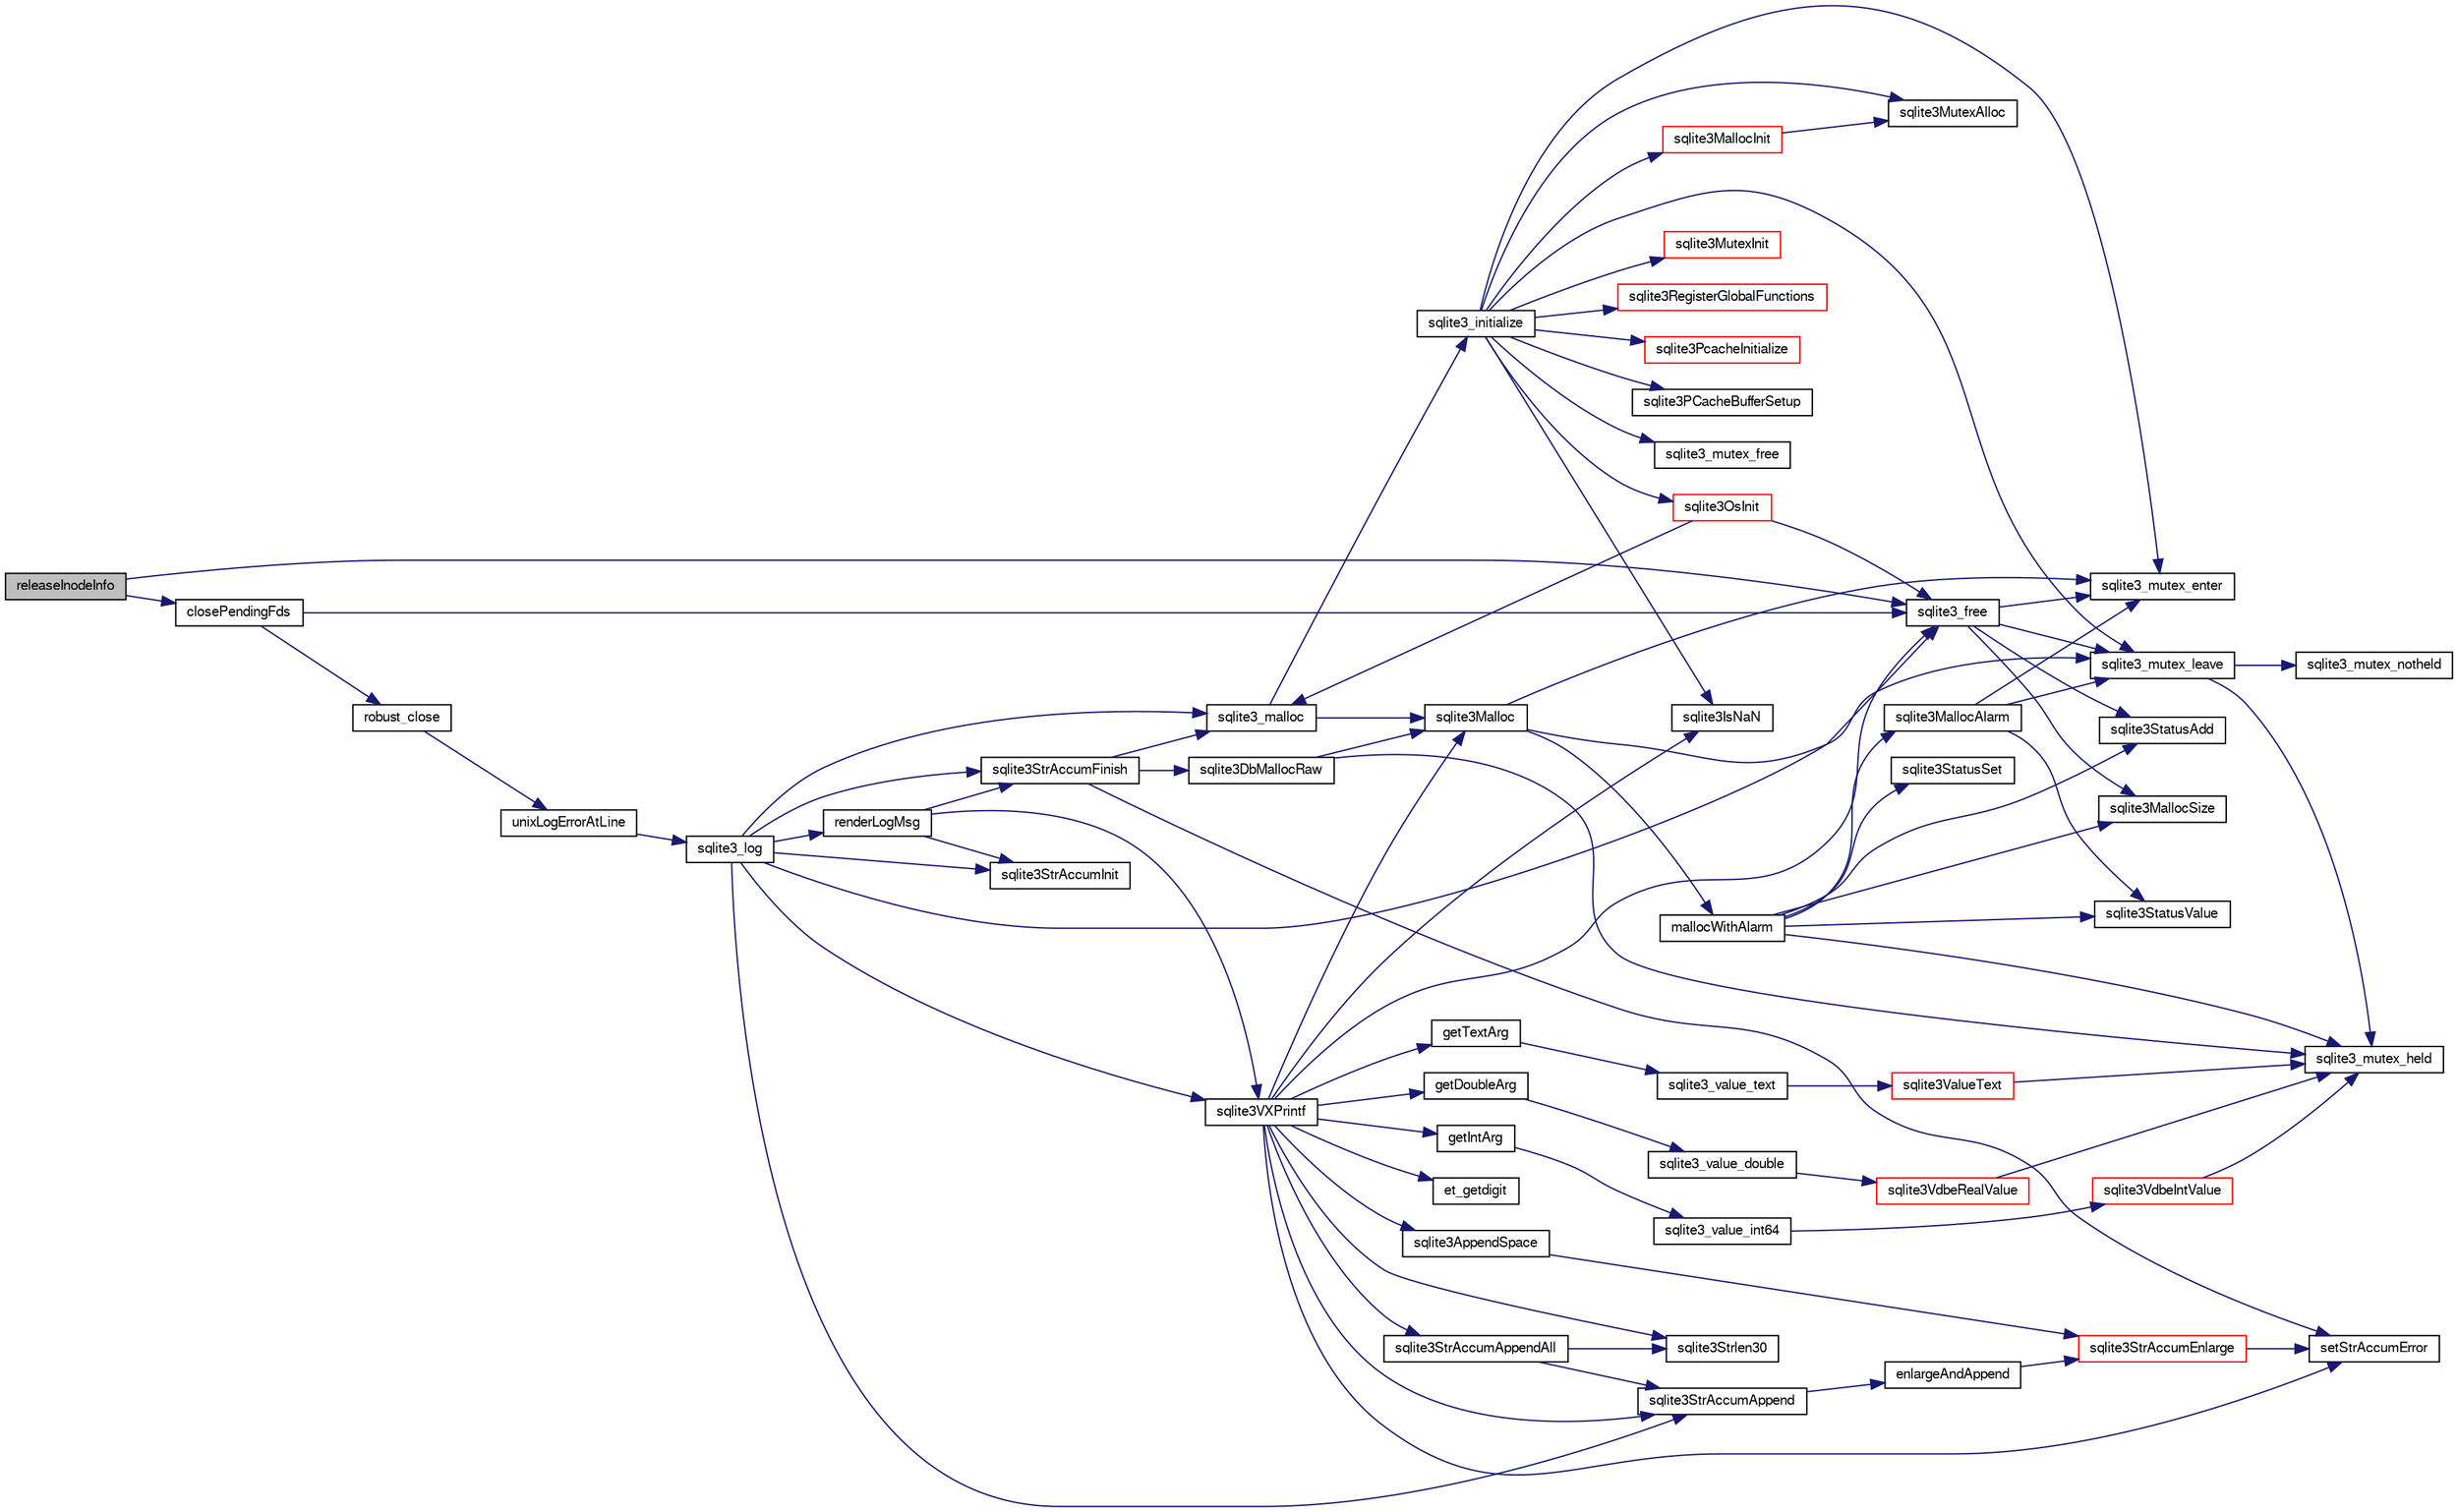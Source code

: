 digraph "releaseInodeInfo"
{
  edge [fontname="FreeSans",fontsize="10",labelfontname="FreeSans",labelfontsize="10"];
  node [fontname="FreeSans",fontsize="10",shape=record];
  rankdir="LR";
  Node260358 [label="releaseInodeInfo",height=0.2,width=0.4,color="black", fillcolor="grey75", style="filled", fontcolor="black"];
  Node260358 -> Node260359 [color="midnightblue",fontsize="10",style="solid",fontname="FreeSans"];
  Node260359 [label="closePendingFds",height=0.2,width=0.4,color="black", fillcolor="white", style="filled",URL="$sqlite3_8c.html#a5ce21209c92740d0a7171235d32f2ada"];
  Node260359 -> Node260360 [color="midnightblue",fontsize="10",style="solid",fontname="FreeSans"];
  Node260360 [label="robust_close",height=0.2,width=0.4,color="black", fillcolor="white", style="filled",URL="$sqlite3_8c.html#abc25d22670649c241bee8c46921988ab"];
  Node260360 -> Node260361 [color="midnightblue",fontsize="10",style="solid",fontname="FreeSans"];
  Node260361 [label="unixLogErrorAtLine",height=0.2,width=0.4,color="black", fillcolor="white", style="filled",URL="$sqlite3_8c.html#a23b4a35445d08fc62ef2d5c3d56c1640"];
  Node260361 -> Node260362 [color="midnightblue",fontsize="10",style="solid",fontname="FreeSans"];
  Node260362 [label="sqlite3_log",height=0.2,width=0.4,color="black", fillcolor="white", style="filled",URL="$sqlite3_8c.html#a298c9699bf9c143662c6b1fec4b2dc3b"];
  Node260362 -> Node260363 [color="midnightblue",fontsize="10",style="solid",fontname="FreeSans"];
  Node260363 [label="renderLogMsg",height=0.2,width=0.4,color="black", fillcolor="white", style="filled",URL="$sqlite3_8c.html#a7a02b43ce0a27bb52085c7f446d115af"];
  Node260363 -> Node260364 [color="midnightblue",fontsize="10",style="solid",fontname="FreeSans"];
  Node260364 [label="sqlite3StrAccumInit",height=0.2,width=0.4,color="black", fillcolor="white", style="filled",URL="$sqlite3_8c.html#aabf95e113b9d54d519cd15a56215f560"];
  Node260363 -> Node260365 [color="midnightblue",fontsize="10",style="solid",fontname="FreeSans"];
  Node260365 [label="sqlite3VXPrintf",height=0.2,width=0.4,color="black", fillcolor="white", style="filled",URL="$sqlite3_8c.html#a63c25806c9bd4a2b76f9a0eb232c6bde"];
  Node260365 -> Node260366 [color="midnightblue",fontsize="10",style="solid",fontname="FreeSans"];
  Node260366 [label="sqlite3StrAccumAppend",height=0.2,width=0.4,color="black", fillcolor="white", style="filled",URL="$sqlite3_8c.html#a56664fa33def33c5a5245b623441d5e0"];
  Node260366 -> Node260367 [color="midnightblue",fontsize="10",style="solid",fontname="FreeSans"];
  Node260367 [label="enlargeAndAppend",height=0.2,width=0.4,color="black", fillcolor="white", style="filled",URL="$sqlite3_8c.html#a25b21e61dc0883d849890eaa8a18088a"];
  Node260367 -> Node260368 [color="midnightblue",fontsize="10",style="solid",fontname="FreeSans"];
  Node260368 [label="sqlite3StrAccumEnlarge",height=0.2,width=0.4,color="red", fillcolor="white", style="filled",URL="$sqlite3_8c.html#a38976500a97c69d65086eeccca82dd96"];
  Node260368 -> Node260369 [color="midnightblue",fontsize="10",style="solid",fontname="FreeSans"];
  Node260369 [label="setStrAccumError",height=0.2,width=0.4,color="black", fillcolor="white", style="filled",URL="$sqlite3_8c.html#a3dc479a1fc8ba1ab8edfe51f8a0b102c"];
  Node260365 -> Node260638 [color="midnightblue",fontsize="10",style="solid",fontname="FreeSans"];
  Node260638 [label="getIntArg",height=0.2,width=0.4,color="black", fillcolor="white", style="filled",URL="$sqlite3_8c.html#abff258963dbd9205fb299851a64c67be"];
  Node260638 -> Node260522 [color="midnightblue",fontsize="10",style="solid",fontname="FreeSans"];
  Node260522 [label="sqlite3_value_int64",height=0.2,width=0.4,color="black", fillcolor="white", style="filled",URL="$sqlite3_8c.html#ab38d8627f4750672e72712df0b709e0d"];
  Node260522 -> Node260510 [color="midnightblue",fontsize="10",style="solid",fontname="FreeSans"];
  Node260510 [label="sqlite3VdbeIntValue",height=0.2,width=0.4,color="red", fillcolor="white", style="filled",URL="$sqlite3_8c.html#a3dc28e3bfdbecf81633c3697a3aacd45"];
  Node260510 -> Node260372 [color="midnightblue",fontsize="10",style="solid",fontname="FreeSans"];
  Node260372 [label="sqlite3_mutex_held",height=0.2,width=0.4,color="black", fillcolor="white", style="filled",URL="$sqlite3_8c.html#acf77da68932b6bc163c5e68547ecc3e7"];
  Node260365 -> Node260384 [color="midnightblue",fontsize="10",style="solid",fontname="FreeSans"];
  Node260384 [label="sqlite3Malloc",height=0.2,width=0.4,color="black", fillcolor="white", style="filled",URL="$sqlite3_8c.html#a361a2eaa846b1885f123abe46f5d8b2b"];
  Node260384 -> Node260378 [color="midnightblue",fontsize="10",style="solid",fontname="FreeSans"];
  Node260378 [label="sqlite3_mutex_enter",height=0.2,width=0.4,color="black", fillcolor="white", style="filled",URL="$sqlite3_8c.html#a1c12cde690bd89f104de5cbad12a6bf5"];
  Node260384 -> Node260385 [color="midnightblue",fontsize="10",style="solid",fontname="FreeSans"];
  Node260385 [label="mallocWithAlarm",height=0.2,width=0.4,color="black", fillcolor="white", style="filled",URL="$sqlite3_8c.html#ab070d5cf8e48ec8a6a43cf025d48598b"];
  Node260385 -> Node260372 [color="midnightblue",fontsize="10",style="solid",fontname="FreeSans"];
  Node260385 -> Node260386 [color="midnightblue",fontsize="10",style="solid",fontname="FreeSans"];
  Node260386 [label="sqlite3StatusSet",height=0.2,width=0.4,color="black", fillcolor="white", style="filled",URL="$sqlite3_8c.html#afec7586c01fcb5ea17dc9d7725a589d9"];
  Node260385 -> Node260387 [color="midnightblue",fontsize="10",style="solid",fontname="FreeSans"];
  Node260387 [label="sqlite3StatusValue",height=0.2,width=0.4,color="black", fillcolor="white", style="filled",URL="$sqlite3_8c.html#a30b8ac296c6e200c1fa57708d52c6ef6"];
  Node260385 -> Node260388 [color="midnightblue",fontsize="10",style="solid",fontname="FreeSans"];
  Node260388 [label="sqlite3MallocAlarm",height=0.2,width=0.4,color="black", fillcolor="white", style="filled",URL="$sqlite3_8c.html#ada66988e8471d1198f3219c062377508"];
  Node260388 -> Node260387 [color="midnightblue",fontsize="10",style="solid",fontname="FreeSans"];
  Node260388 -> Node260380 [color="midnightblue",fontsize="10",style="solid",fontname="FreeSans"];
  Node260380 [label="sqlite3_mutex_leave",height=0.2,width=0.4,color="black", fillcolor="white", style="filled",URL="$sqlite3_8c.html#a5838d235601dbd3c1fa993555c6bcc93"];
  Node260380 -> Node260372 [color="midnightblue",fontsize="10",style="solid",fontname="FreeSans"];
  Node260380 -> Node260381 [color="midnightblue",fontsize="10",style="solid",fontname="FreeSans"];
  Node260381 [label="sqlite3_mutex_notheld",height=0.2,width=0.4,color="black", fillcolor="white", style="filled",URL="$sqlite3_8c.html#a83967c837c1c000d3b5adcfaa688f5dc"];
  Node260388 -> Node260378 [color="midnightblue",fontsize="10",style="solid",fontname="FreeSans"];
  Node260385 -> Node260375 [color="midnightblue",fontsize="10",style="solid",fontname="FreeSans"];
  Node260375 [label="sqlite3MallocSize",height=0.2,width=0.4,color="black", fillcolor="white", style="filled",URL="$sqlite3_8c.html#acf5d2a5f35270bafb050bd2def576955"];
  Node260385 -> Node260379 [color="midnightblue",fontsize="10",style="solid",fontname="FreeSans"];
  Node260379 [label="sqlite3StatusAdd",height=0.2,width=0.4,color="black", fillcolor="white", style="filled",URL="$sqlite3_8c.html#afa029f93586aeab4cc85360905dae9cd"];
  Node260384 -> Node260380 [color="midnightblue",fontsize="10",style="solid",fontname="FreeSans"];
  Node260365 -> Node260369 [color="midnightblue",fontsize="10",style="solid",fontname="FreeSans"];
  Node260365 -> Node260639 [color="midnightblue",fontsize="10",style="solid",fontname="FreeSans"];
  Node260639 [label="getDoubleArg",height=0.2,width=0.4,color="black", fillcolor="white", style="filled",URL="$sqlite3_8c.html#a1cf25120072c85bd261983b24c12c3d9"];
  Node260639 -> Node260526 [color="midnightblue",fontsize="10",style="solid",fontname="FreeSans"];
  Node260526 [label="sqlite3_value_double",height=0.2,width=0.4,color="black", fillcolor="white", style="filled",URL="$sqlite3_8c.html#a3e50c1a2dd484a8b6911c9d163816b88"];
  Node260526 -> Node260527 [color="midnightblue",fontsize="10",style="solid",fontname="FreeSans"];
  Node260527 [label="sqlite3VdbeRealValue",height=0.2,width=0.4,color="red", fillcolor="white", style="filled",URL="$sqlite3_8c.html#a5bf943a4f9a5516911b3bc610e3d64e0"];
  Node260527 -> Node260372 [color="midnightblue",fontsize="10",style="solid",fontname="FreeSans"];
  Node260365 -> Node260531 [color="midnightblue",fontsize="10",style="solid",fontname="FreeSans"];
  Node260531 [label="sqlite3IsNaN",height=0.2,width=0.4,color="black", fillcolor="white", style="filled",URL="$sqlite3_8c.html#aed4d78203877c3486765ccbc7feebb50"];
  Node260365 -> Node260447 [color="midnightblue",fontsize="10",style="solid",fontname="FreeSans"];
  Node260447 [label="sqlite3Strlen30",height=0.2,width=0.4,color="black", fillcolor="white", style="filled",URL="$sqlite3_8c.html#a3dcd80ba41f1a308193dee74857b62a7"];
  Node260365 -> Node260640 [color="midnightblue",fontsize="10",style="solid",fontname="FreeSans"];
  Node260640 [label="et_getdigit",height=0.2,width=0.4,color="black", fillcolor="white", style="filled",URL="$sqlite3_8c.html#a40c5a308749ad07cc2397a53e081bff0"];
  Node260365 -> Node260641 [color="midnightblue",fontsize="10",style="solid",fontname="FreeSans"];
  Node260641 [label="getTextArg",height=0.2,width=0.4,color="black", fillcolor="white", style="filled",URL="$sqlite3_8c.html#afbb41850423ef20071cefaab0431e04d"];
  Node260641 -> Node260453 [color="midnightblue",fontsize="10",style="solid",fontname="FreeSans"];
  Node260453 [label="sqlite3_value_text",height=0.2,width=0.4,color="black", fillcolor="white", style="filled",URL="$sqlite3_8c.html#aef2ace3239e6dd59c74110faa70f8171"];
  Node260453 -> Node260454 [color="midnightblue",fontsize="10",style="solid",fontname="FreeSans"];
  Node260454 [label="sqlite3ValueText",height=0.2,width=0.4,color="red", fillcolor="white", style="filled",URL="$sqlite3_8c.html#ad567a94e52d1adf81f4857fdba00a59b"];
  Node260454 -> Node260372 [color="midnightblue",fontsize="10",style="solid",fontname="FreeSans"];
  Node260365 -> Node260642 [color="midnightblue",fontsize="10",style="solid",fontname="FreeSans"];
  Node260642 [label="sqlite3StrAccumAppendAll",height=0.2,width=0.4,color="black", fillcolor="white", style="filled",URL="$sqlite3_8c.html#acaf8f3e4f99a3c3a4a77e9c987547289"];
  Node260642 -> Node260366 [color="midnightblue",fontsize="10",style="solid",fontname="FreeSans"];
  Node260642 -> Node260447 [color="midnightblue",fontsize="10",style="solid",fontname="FreeSans"];
  Node260365 -> Node260643 [color="midnightblue",fontsize="10",style="solid",fontname="FreeSans"];
  Node260643 [label="sqlite3AppendSpace",height=0.2,width=0.4,color="black", fillcolor="white", style="filled",URL="$sqlite3_8c.html#aefd38a5afc0020d4a93855c3ee7c63a8"];
  Node260643 -> Node260368 [color="midnightblue",fontsize="10",style="solid",fontname="FreeSans"];
  Node260365 -> Node260377 [color="midnightblue",fontsize="10",style="solid",fontname="FreeSans"];
  Node260377 [label="sqlite3_free",height=0.2,width=0.4,color="black", fillcolor="white", style="filled",URL="$sqlite3_8c.html#a6552349e36a8a691af5487999ab09519"];
  Node260377 -> Node260378 [color="midnightblue",fontsize="10",style="solid",fontname="FreeSans"];
  Node260377 -> Node260379 [color="midnightblue",fontsize="10",style="solid",fontname="FreeSans"];
  Node260377 -> Node260375 [color="midnightblue",fontsize="10",style="solid",fontname="FreeSans"];
  Node260377 -> Node260380 [color="midnightblue",fontsize="10",style="solid",fontname="FreeSans"];
  Node260363 -> Node260474 [color="midnightblue",fontsize="10",style="solid",fontname="FreeSans"];
  Node260474 [label="sqlite3StrAccumFinish",height=0.2,width=0.4,color="black", fillcolor="white", style="filled",URL="$sqlite3_8c.html#adb7f26b10ac1b847db6f000ef4c2e2ba"];
  Node260474 -> Node260383 [color="midnightblue",fontsize="10",style="solid",fontname="FreeSans"];
  Node260383 [label="sqlite3DbMallocRaw",height=0.2,width=0.4,color="black", fillcolor="white", style="filled",URL="$sqlite3_8c.html#abbe8be0cf7175e11ddc3e2218fad924e"];
  Node260383 -> Node260372 [color="midnightblue",fontsize="10",style="solid",fontname="FreeSans"];
  Node260383 -> Node260384 [color="midnightblue",fontsize="10",style="solid",fontname="FreeSans"];
  Node260474 -> Node260449 [color="midnightblue",fontsize="10",style="solid",fontname="FreeSans"];
  Node260449 [label="sqlite3_malloc",height=0.2,width=0.4,color="black", fillcolor="white", style="filled",URL="$sqlite3_8c.html#ac79dba55fc32b6a840cf5a9769bce7cd"];
  Node260449 -> Node260390 [color="midnightblue",fontsize="10",style="solid",fontname="FreeSans"];
  Node260390 [label="sqlite3_initialize",height=0.2,width=0.4,color="black", fillcolor="white", style="filled",URL="$sqlite3_8c.html#ab0c0ee2d5d4cf8b28e9572296a8861df"];
  Node260390 -> Node260391 [color="midnightblue",fontsize="10",style="solid",fontname="FreeSans"];
  Node260391 [label="sqlite3MutexInit",height=0.2,width=0.4,color="red", fillcolor="white", style="filled",URL="$sqlite3_8c.html#a7906afcdd1cdb3d0007eb932398a1158"];
  Node260390 -> Node260409 [color="midnightblue",fontsize="10",style="solid",fontname="FreeSans"];
  Node260409 [label="sqlite3MutexAlloc",height=0.2,width=0.4,color="black", fillcolor="white", style="filled",URL="$sqlite3_8c.html#a0e3f432ee581f6876b590e7ad7e84e19"];
  Node260390 -> Node260378 [color="midnightblue",fontsize="10",style="solid",fontname="FreeSans"];
  Node260390 -> Node260410 [color="midnightblue",fontsize="10",style="solid",fontname="FreeSans"];
  Node260410 [label="sqlite3MallocInit",height=0.2,width=0.4,color="red", fillcolor="white", style="filled",URL="$sqlite3_8c.html#a9e06f9e7cad0d83ce80ab493c9533552"];
  Node260410 -> Node260409 [color="midnightblue",fontsize="10",style="solid",fontname="FreeSans"];
  Node260390 -> Node260380 [color="midnightblue",fontsize="10",style="solid",fontname="FreeSans"];
  Node260390 -> Node260450 [color="midnightblue",fontsize="10",style="solid",fontname="FreeSans"];
  Node260450 [label="sqlite3RegisterGlobalFunctions",height=0.2,width=0.4,color="red", fillcolor="white", style="filled",URL="$sqlite3_8c.html#a9f75bd111010f29e1b8d74344473c4ec"];
  Node260390 -> Node260631 [color="midnightblue",fontsize="10",style="solid",fontname="FreeSans"];
  Node260631 [label="sqlite3PcacheInitialize",height=0.2,width=0.4,color="red", fillcolor="white", style="filled",URL="$sqlite3_8c.html#a2902c61ddc88bea002c4d69fe4052b1f"];
  Node260390 -> Node260632 [color="midnightblue",fontsize="10",style="solid",fontname="FreeSans"];
  Node260632 [label="sqlite3OsInit",height=0.2,width=0.4,color="red", fillcolor="white", style="filled",URL="$sqlite3_8c.html#afeaa886fe1ca086a30fd278b1d069762"];
  Node260632 -> Node260449 [color="midnightblue",fontsize="10",style="solid",fontname="FreeSans"];
  Node260632 -> Node260377 [color="midnightblue",fontsize="10",style="solid",fontname="FreeSans"];
  Node260390 -> Node260636 [color="midnightblue",fontsize="10",style="solid",fontname="FreeSans"];
  Node260636 [label="sqlite3PCacheBufferSetup",height=0.2,width=0.4,color="black", fillcolor="white", style="filled",URL="$sqlite3_8c.html#ad18a1eebefdfbc4254f473f7b0101937"];
  Node260390 -> Node260637 [color="midnightblue",fontsize="10",style="solid",fontname="FreeSans"];
  Node260637 [label="sqlite3_mutex_free",height=0.2,width=0.4,color="black", fillcolor="white", style="filled",URL="$sqlite3_8c.html#a2db2e72e08f6873afa9c61b0ec726fec"];
  Node260390 -> Node260531 [color="midnightblue",fontsize="10",style="solid",fontname="FreeSans"];
  Node260449 -> Node260384 [color="midnightblue",fontsize="10",style="solid",fontname="FreeSans"];
  Node260474 -> Node260369 [color="midnightblue",fontsize="10",style="solid",fontname="FreeSans"];
  Node260362 -> Node260364 [color="midnightblue",fontsize="10",style="solid",fontname="FreeSans"];
  Node260362 -> Node260365 [color="midnightblue",fontsize="10",style="solid",fontname="FreeSans"];
  Node260362 -> Node260474 [color="midnightblue",fontsize="10",style="solid",fontname="FreeSans"];
  Node260362 -> Node260449 [color="midnightblue",fontsize="10",style="solid",fontname="FreeSans"];
  Node260362 -> Node260377 [color="midnightblue",fontsize="10",style="solid",fontname="FreeSans"];
  Node260362 -> Node260366 [color="midnightblue",fontsize="10",style="solid",fontname="FreeSans"];
  Node260359 -> Node260377 [color="midnightblue",fontsize="10",style="solid",fontname="FreeSans"];
  Node260358 -> Node260377 [color="midnightblue",fontsize="10",style="solid",fontname="FreeSans"];
}
